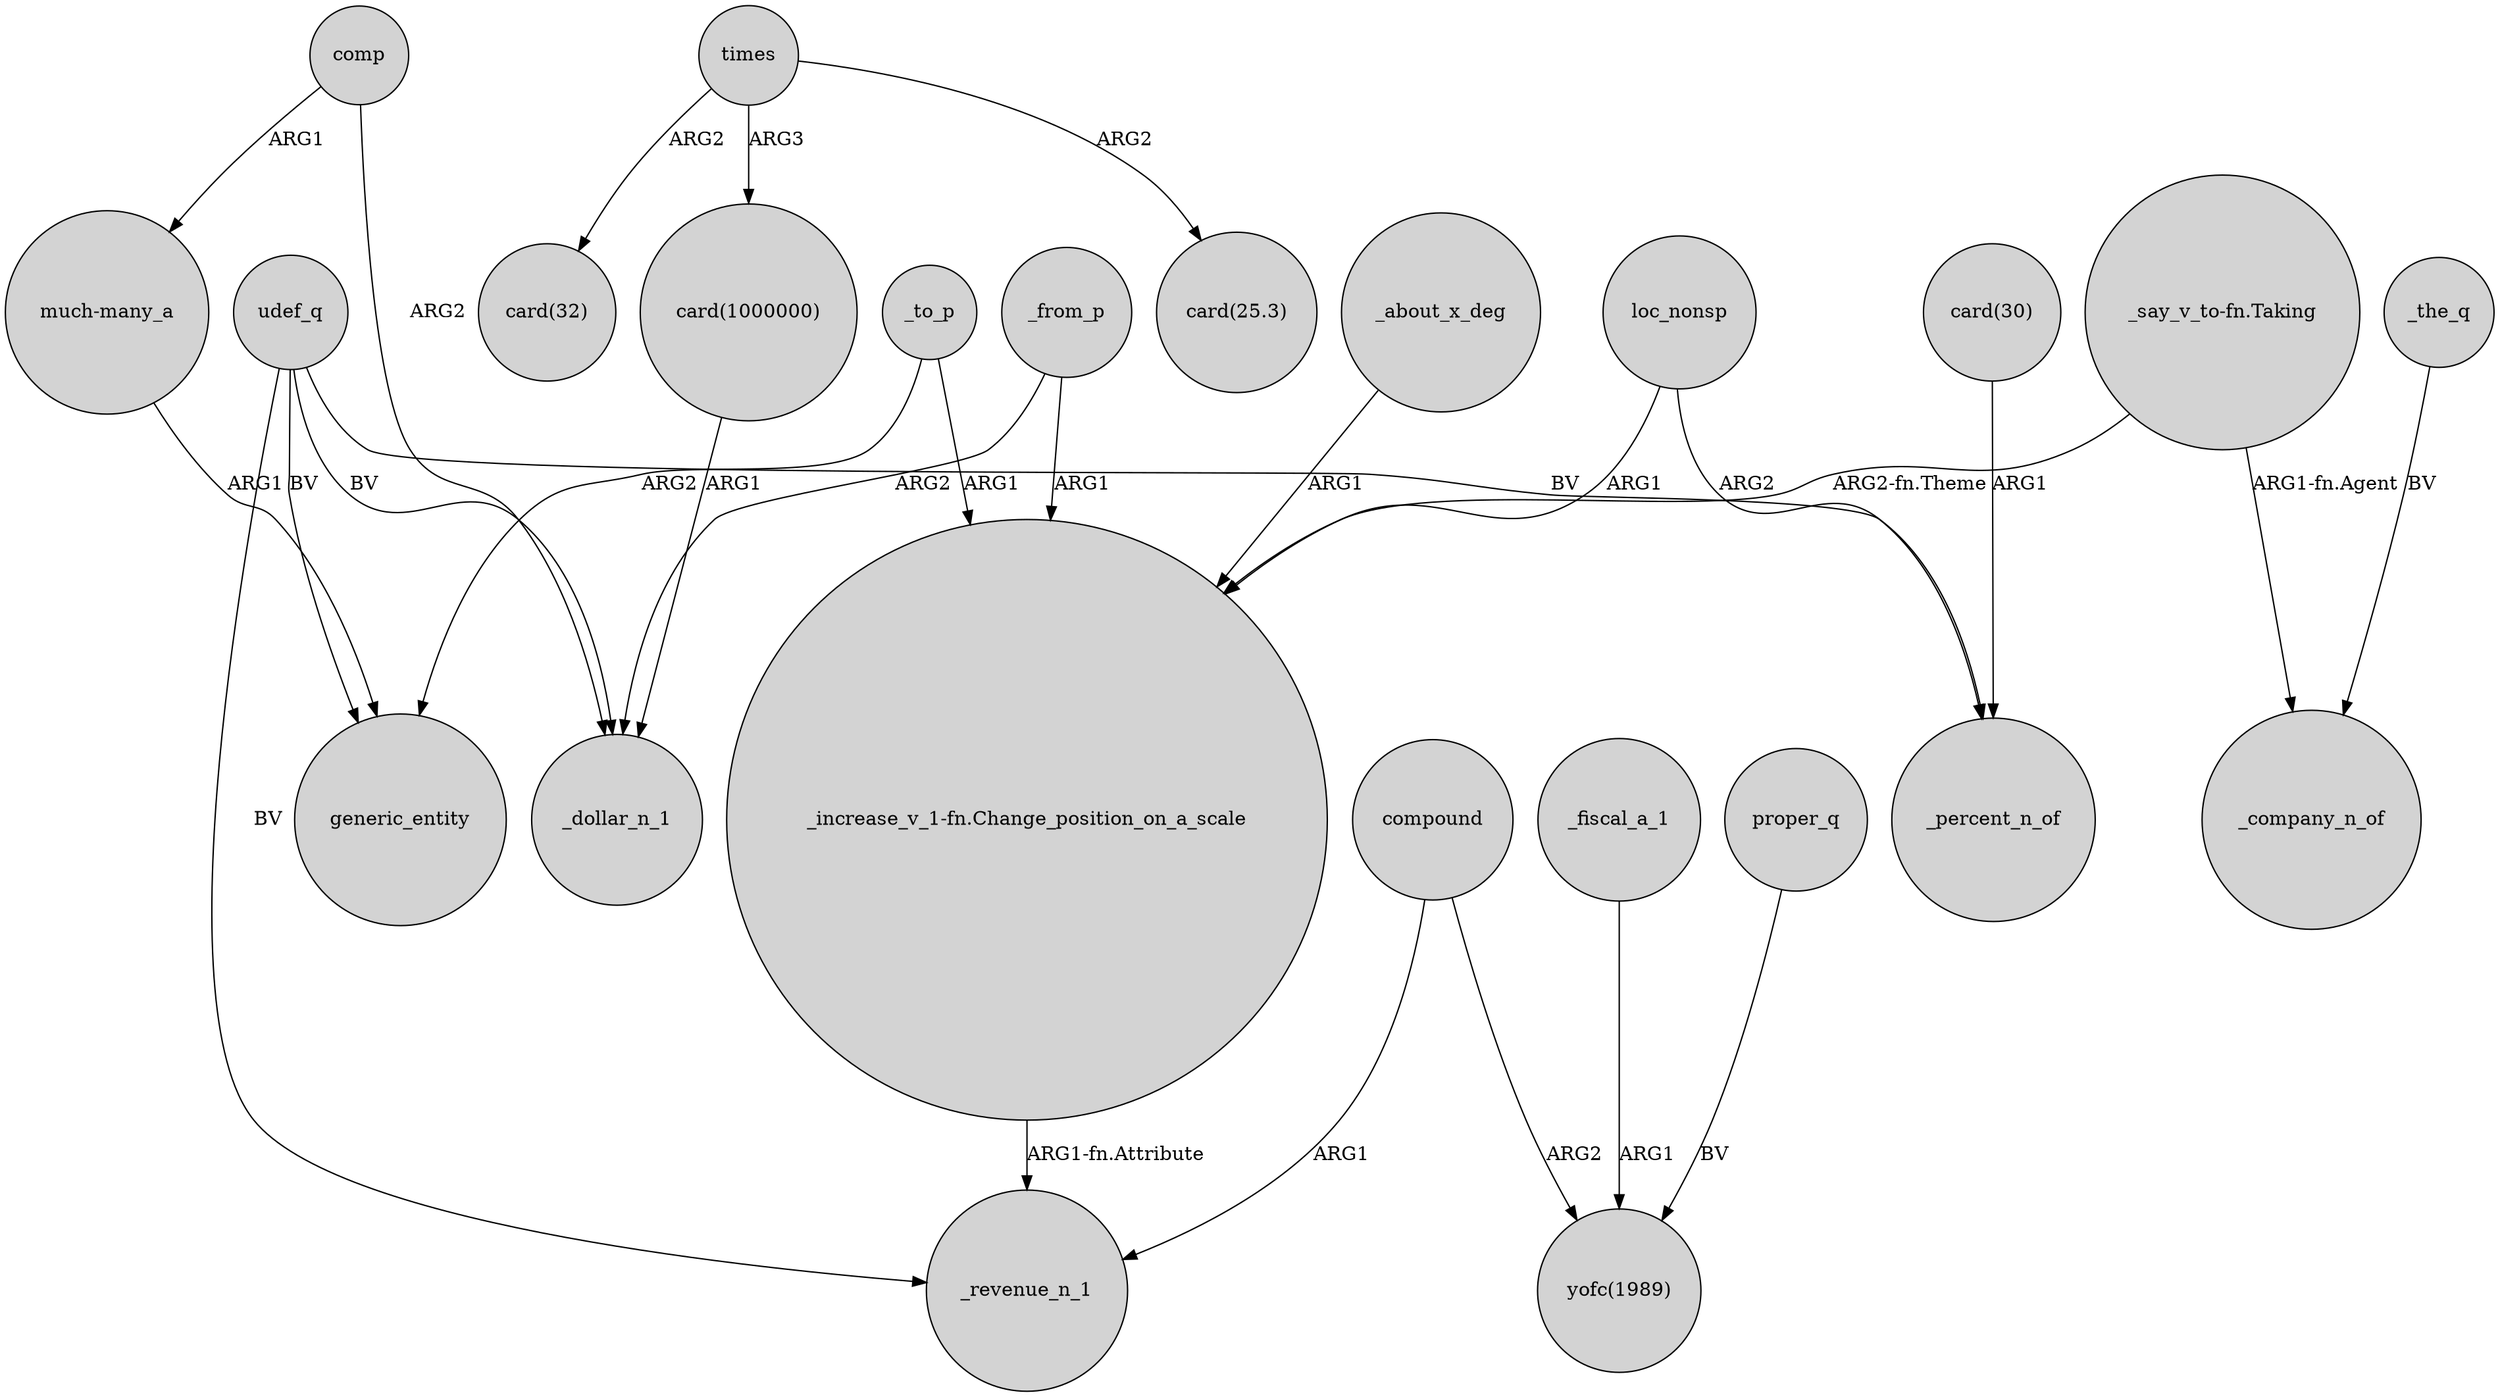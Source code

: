 digraph {
	node [shape=circle style=filled]
	_to_p -> generic_entity [label=ARG2]
	comp -> _dollar_n_1 [label=ARG2]
	"_say_v_to-fn.Taking" -> "_increase_v_1-fn.Change_position_on_a_scale" [label="ARG2-fn.Theme"]
	times -> "card(1000000)" [label=ARG3]
	"_say_v_to-fn.Taking" -> _company_n_of [label="ARG1-fn.Agent"]
	_to_p -> "_increase_v_1-fn.Change_position_on_a_scale" [label=ARG1]
	_fiscal_a_1 -> "yofc(1989)" [label=ARG1]
	udef_q -> generic_entity [label=BV]
	udef_q -> _revenue_n_1 [label=BV]
	_about_x_deg -> "_increase_v_1-fn.Change_position_on_a_scale" [label=ARG1]
	comp -> "much-many_a" [label=ARG1]
	"_increase_v_1-fn.Change_position_on_a_scale" -> _revenue_n_1 [label="ARG1-fn.Attribute"]
	udef_q -> _percent_n_of [label=BV]
	"much-many_a" -> generic_entity [label=ARG1]
	"card(30)" -> _percent_n_of [label=ARG1]
	_from_p -> "_increase_v_1-fn.Change_position_on_a_scale" [label=ARG1]
	udef_q -> _dollar_n_1 [label=BV]
	proper_q -> "yofc(1989)" [label=BV]
	"card(1000000)" -> _dollar_n_1 [label=ARG1]
	compound -> _revenue_n_1 [label=ARG1]
	compound -> "yofc(1989)" [label=ARG2]
	times -> "card(25.3)" [label=ARG2]
	loc_nonsp -> "_increase_v_1-fn.Change_position_on_a_scale" [label=ARG1]
	_the_q -> _company_n_of [label=BV]
	_from_p -> _dollar_n_1 [label=ARG2]
	times -> "card(32)" [label=ARG2]
	loc_nonsp -> _percent_n_of [label=ARG2]
}
